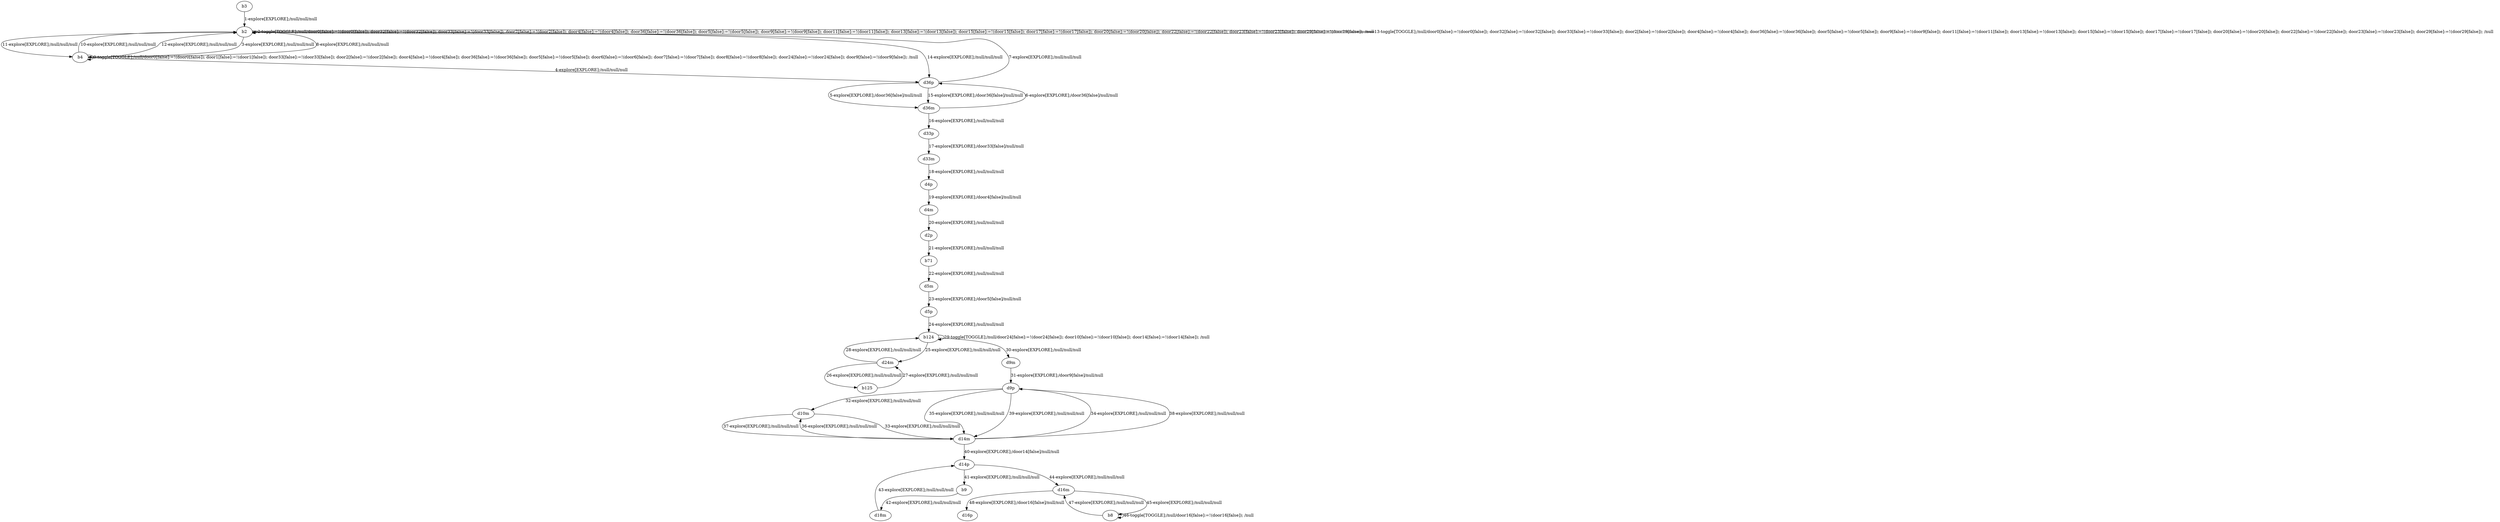 # Total number of goals covered by this test: 1
# d16m --> d16p

digraph g {
"b3" -> "b2" [label = "1-explore[EXPLORE];/null/null/null"];
"b2" -> "b2" [label = "2-toggle[TOGGLE];/null/door0[false]:=!(door0[false]); door32[false]:=!(door32[false]); door33[false]:=!(door33[false]); door2[false]:=!(door2[false]); door4[false]:=!(door4[false]); door36[false]:=!(door36[false]); door5[false]:=!(door5[false]); door9[false]:=!(door9[false]); door11[false]:=!(door11[false]); door13[false]:=!(door13[false]); door15[false]:=!(door15[false]); door17[false]:=!(door17[false]); door20[false]:=!(door20[false]); door22[false]:=!(door22[false]); door23[false]:=!(door23[false]); door29[false]:=!(door29[false]); /null"];
"b2" -> "b4" [label = "3-explore[EXPLORE];/null/null/null"];
"b4" -> "d36p" [label = "4-explore[EXPLORE];/null/null/null"];
"d36p" -> "d36m" [label = "5-explore[EXPLORE];/door36[false]/null/null"];
"d36m" -> "d36p" [label = "6-explore[EXPLORE];/door36[false]/null/null"];
"d36p" -> "b2" [label = "7-explore[EXPLORE];/null/null/null"];
"b2" -> "b4" [label = "8-explore[EXPLORE];/null/null/null"];
"b4" -> "b4" [label = "9-toggle[TOGGLE];/null/door0[false]:=!(door0[false]); door1[false]:=!(door1[false]); door33[false]:=!(door33[false]); door2[false]:=!(door2[false]); door4[false]:=!(door4[false]); door36[false]:=!(door36[false]); door5[false]:=!(door5[false]); door6[false]:=!(door6[false]); door7[false]:=!(door7[false]); door8[false]:=!(door8[false]); door24[false]:=!(door24[false]); door9[false]:=!(door9[false]); /null"];
"b4" -> "b2" [label = "10-explore[EXPLORE];/null/null/null"];
"b2" -> "b4" [label = "11-explore[EXPLORE];/null/null/null"];
"b4" -> "b2" [label = "12-explore[EXPLORE];/null/null/null"];
"b2" -> "b2" [label = "13-toggle[TOGGLE];/null/door0[false]:=!(door0[false]); door32[false]:=!(door32[false]); door33[false]:=!(door33[false]); door2[false]:=!(door2[false]); door4[false]:=!(door4[false]); door36[false]:=!(door36[false]); door5[false]:=!(door5[false]); door9[false]:=!(door9[false]); door11[false]:=!(door11[false]); door13[false]:=!(door13[false]); door15[false]:=!(door15[false]); door17[false]:=!(door17[false]); door20[false]:=!(door20[false]); door22[false]:=!(door22[false]); door23[false]:=!(door23[false]); door29[false]:=!(door29[false]); /null"];
"b2" -> "d36p" [label = "14-explore[EXPLORE];/null/null/null"];
"d36p" -> "d36m" [label = "15-explore[EXPLORE];/door36[false]/null/null"];
"d36m" -> "d33p" [label = "16-explore[EXPLORE];/null/null/null"];
"d33p" -> "d33m" [label = "17-explore[EXPLORE];/door33[false]/null/null"];
"d33m" -> "d4p" [label = "18-explore[EXPLORE];/null/null/null"];
"d4p" -> "d4m" [label = "19-explore[EXPLORE];/door4[false]/null/null"];
"d4m" -> "d2p" [label = "20-explore[EXPLORE];/null/null/null"];
"d2p" -> "b71" [label = "21-explore[EXPLORE];/null/null/null"];
"b71" -> "d5m" [label = "22-explore[EXPLORE];/null/null/null"];
"d5m" -> "d5p" [label = "23-explore[EXPLORE];/door5[false]/null/null"];
"d5p" -> "b124" [label = "24-explore[EXPLORE];/null/null/null"];
"b124" -> "d24m" [label = "25-explore[EXPLORE];/null/null/null"];
"d24m" -> "b125" [label = "26-explore[EXPLORE];/null/null/null"];
"b125" -> "d24m" [label = "27-explore[EXPLORE];/null/null/null"];
"d24m" -> "b124" [label = "28-explore[EXPLORE];/null/null/null"];
"b124" -> "b124" [label = "29-toggle[TOGGLE];/null/door24[false]:=!(door24[false]); door10[false]:=!(door10[false]); door14[false]:=!(door14[false]); /null"];
"b124" -> "d9m" [label = "30-explore[EXPLORE];/null/null/null"];
"d9m" -> "d9p" [label = "31-explore[EXPLORE];/door9[false]/null/null"];
"d9p" -> "d10m" [label = "32-explore[EXPLORE];/null/null/null"];
"d10m" -> "d14m" [label = "33-explore[EXPLORE];/null/null/null"];
"d14m" -> "d9p" [label = "34-explore[EXPLORE];/null/null/null"];
"d9p" -> "d14m" [label = "35-explore[EXPLORE];/null/null/null"];
"d14m" -> "d10m" [label = "36-explore[EXPLORE];/null/null/null"];
"d10m" -> "d14m" [label = "37-explore[EXPLORE];/null/null/null"];
"d14m" -> "d9p" [label = "38-explore[EXPLORE];/null/null/null"];
"d9p" -> "d14m" [label = "39-explore[EXPLORE];/null/null/null"];
"d14m" -> "d14p" [label = "40-explore[EXPLORE];/door14[false]/null/null"];
"d14p" -> "b9" [label = "41-explore[EXPLORE];/null/null/null"];
"b9" -> "d18m" [label = "42-explore[EXPLORE];/null/null/null"];
"d18m" -> "d14p" [label = "43-explore[EXPLORE];/null/null/null"];
"d14p" -> "d16m" [label = "44-explore[EXPLORE];/null/null/null"];
"d16m" -> "b8" [label = "45-explore[EXPLORE];/null/null/null"];
"b8" -> "b8" [label = "46-toggle[TOGGLE];/null/door16[false]:=!(door16[false]); /null"];
"b8" -> "d16m" [label = "47-explore[EXPLORE];/null/null/null"];
"d16m" -> "d16p" [label = "48-explore[EXPLORE];/door16[false]/null/null"];
}